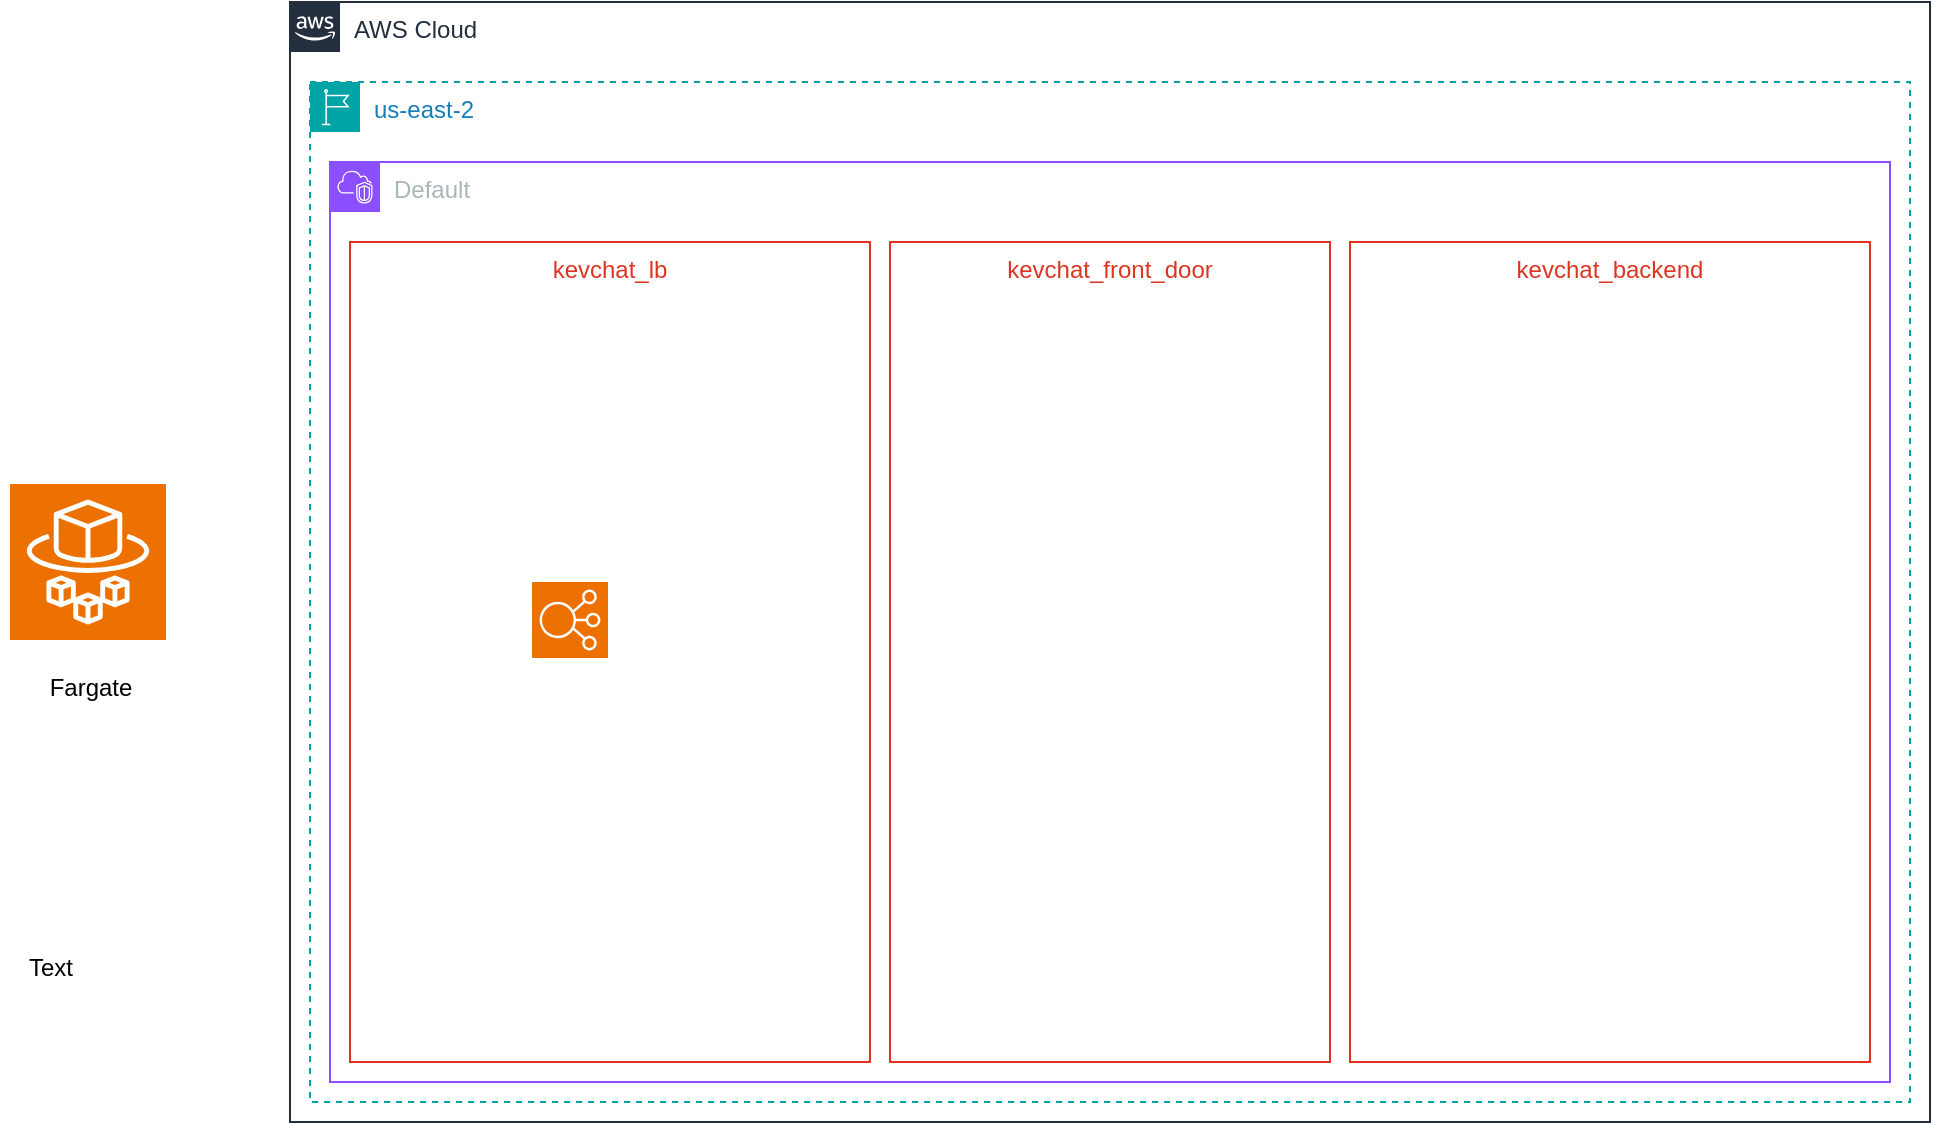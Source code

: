 <mxfile version="24.7.16">
  <diagram name="Page-1" id="DqlhNHKJN4_E1Y6qxspX">
    <mxGraphModel dx="1900" dy="618" grid="1" gridSize="10" guides="1" tooltips="1" connect="1" arrows="1" fold="1" page="1" pageScale="1" pageWidth="850" pageHeight="1100" math="0" shadow="0">
      <root>
        <mxCell id="0" />
        <mxCell id="1" parent="0" />
        <mxCell id="S7F9ycvpijni5h_uWWDD-1" value="AWS Cloud" style="points=[[0,0],[0.25,0],[0.5,0],[0.75,0],[1,0],[1,0.25],[1,0.5],[1,0.75],[1,1],[0.75,1],[0.5,1],[0.25,1],[0,1],[0,0.75],[0,0.5],[0,0.25]];outlineConnect=0;gradientColor=none;html=1;whiteSpace=wrap;fontSize=12;fontStyle=0;container=1;pointerEvents=0;collapsible=0;recursiveResize=0;shape=mxgraph.aws4.group;grIcon=mxgraph.aws4.group_aws_cloud_alt;strokeColor=#232F3E;fillColor=none;verticalAlign=top;align=left;spacingLeft=30;fontColor=#232F3E;dashed=0;" parent="1" vertex="1">
          <mxGeometry x="20" y="20" width="820" height="560" as="geometry" />
        </mxCell>
        <mxCell id="S7F9ycvpijni5h_uWWDD-2" value="us-east-2" style="points=[[0,0],[0.25,0],[0.5,0],[0.75,0],[1,0],[1,0.25],[1,0.5],[1,0.75],[1,1],[0.75,1],[0.5,1],[0.25,1],[0,1],[0,0.75],[0,0.5],[0,0.25]];outlineConnect=0;gradientColor=none;html=1;whiteSpace=wrap;fontSize=12;fontStyle=0;container=1;pointerEvents=0;collapsible=0;recursiveResize=0;shape=mxgraph.aws4.group;grIcon=mxgraph.aws4.group_region;strokeColor=#00A4A6;fillColor=none;verticalAlign=top;align=left;spacingLeft=30;fontColor=#147EBA;dashed=1;" parent="1" vertex="1">
          <mxGeometry x="30" y="60" width="800" height="510" as="geometry" />
        </mxCell>
        <mxCell id="S7F9ycvpijni5h_uWWDD-3" value="Default" style="points=[[0,0],[0.25,0],[0.5,0],[0.75,0],[1,0],[1,0.25],[1,0.5],[1,0.75],[1,1],[0.75,1],[0.5,1],[0.25,1],[0,1],[0,0.75],[0,0.5],[0,0.25]];outlineConnect=0;gradientColor=none;html=1;whiteSpace=wrap;fontSize=12;fontStyle=0;container=1;pointerEvents=0;collapsible=0;recursiveResize=0;shape=mxgraph.aws4.group;grIcon=mxgraph.aws4.group_vpc2;strokeColor=#8C4FFF;fillColor=none;verticalAlign=top;align=left;spacingLeft=30;fontColor=#AAB7B8;dashed=0;" parent="1" vertex="1">
          <mxGeometry x="40" y="100" width="780" height="460" as="geometry" />
        </mxCell>
        <mxCell id="S7F9ycvpijni5h_uWWDD-9" value="kevchat_lb" style="fillColor=none;strokeColor=#DD3522;verticalAlign=top;fontStyle=0;fontColor=#DD3522;whiteSpace=wrap;html=1;" parent="S7F9ycvpijni5h_uWWDD-3" vertex="1">
          <mxGeometry x="10" y="40" width="260" height="410" as="geometry" />
        </mxCell>
        <mxCell id="S7F9ycvpijni5h_uWWDD-10" value="kevchat_backend" style="fillColor=none;strokeColor=#DD3522;verticalAlign=top;fontStyle=0;fontColor=#DD3522;whiteSpace=wrap;html=1;" parent="S7F9ycvpijni5h_uWWDD-3" vertex="1">
          <mxGeometry x="510" y="40" width="260" height="410" as="geometry" />
        </mxCell>
        <mxCell id="S7F9ycvpijni5h_uWWDD-11" value="kevchat_front_door" style="fillColor=none;strokeColor=#DD3522;verticalAlign=top;fontStyle=0;fontColor=#DD3522;whiteSpace=wrap;html=1;" parent="S7F9ycvpijni5h_uWWDD-3" vertex="1">
          <mxGeometry x="280" y="40" width="220" height="410" as="geometry" />
        </mxCell>
        <mxCell id="vlKo920ckvqabDDvhnbo-5" value="" style="sketch=0;points=[[0,0,0],[0.25,0,0],[0.5,0,0],[0.75,0,0],[1,0,0],[0,1,0],[0.25,1,0],[0.5,1,0],[0.75,1,0],[1,1,0],[0,0.25,0],[0,0.5,0],[0,0.75,0],[1,0.25,0],[1,0.5,0],[1,0.75,0]];outlineConnect=0;fontColor=#232F3E;fillColor=#ED7100;strokeColor=#ffffff;dashed=0;verticalLabelPosition=bottom;verticalAlign=top;align=center;html=1;fontSize=12;fontStyle=0;aspect=fixed;shape=mxgraph.aws4.resourceIcon;resIcon=mxgraph.aws4.elastic_load_balancing;" vertex="1" parent="S7F9ycvpijni5h_uWWDD-3">
          <mxGeometry x="101" y="210" width="38" height="38" as="geometry" />
        </mxCell>
        <mxCell id="vlKo920ckvqabDDvhnbo-3" value="" style="group" vertex="1" connectable="0" parent="1">
          <mxGeometry x="-120" y="261" width="78" height="117" as="geometry" />
        </mxCell>
        <mxCell id="S7F9ycvpijni5h_uWWDD-12" value="" style="sketch=0;points=[[0,0,0],[0.25,0,0],[0.5,0,0],[0.75,0,0],[1,0,0],[0,1,0],[0.25,1,0],[0.5,1,0],[0.75,1,0],[1,1,0],[0,0.25,0],[0,0.5,0],[0,0.75,0],[1,0.25,0],[1,0.5,0],[1,0.75,0]];outlineConnect=0;fontColor=#232F3E;fillColor=#ED7100;strokeColor=#ffffff;dashed=0;verticalLabelPosition=bottom;verticalAlign=top;align=center;html=1;fontSize=12;fontStyle=0;aspect=fixed;shape=mxgraph.aws4.resourceIcon;resIcon=mxgraph.aws4.fargate;" parent="vlKo920ckvqabDDvhnbo-3" vertex="1">
          <mxGeometry width="78" height="78" as="geometry" />
        </mxCell>
        <mxCell id="vlKo920ckvqabDDvhnbo-2" value="Fargate" style="text;html=1;align=center;verticalAlign=middle;resizable=0;points=[];autosize=1;strokeColor=none;fillColor=none;" vertex="1" parent="vlKo920ckvqabDDvhnbo-3">
          <mxGeometry x="10" y="87" width="60" height="30" as="geometry" />
        </mxCell>
        <mxCell id="vlKo920ckvqabDDvhnbo-6" value="Text" style="text;html=1;align=center;verticalAlign=middle;resizable=0;points=[];autosize=1;strokeColor=none;fillColor=none;" vertex="1" parent="1">
          <mxGeometry x="-125" y="488" width="50" height="30" as="geometry" />
        </mxCell>
      </root>
    </mxGraphModel>
  </diagram>
</mxfile>
